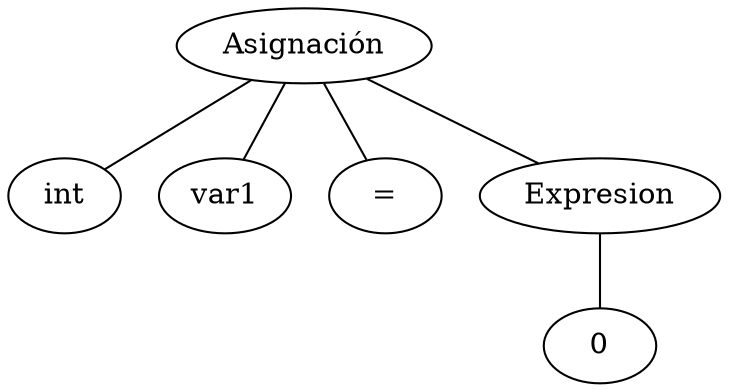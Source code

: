 graph {
ordering="out"
1[label="0"]
2[label="Expresion"]
2--1
3[label="var1"]
4[label="Asignación"]
5[label="int"]
6[label="="]
4--5
4--3
4--6
4--2

}